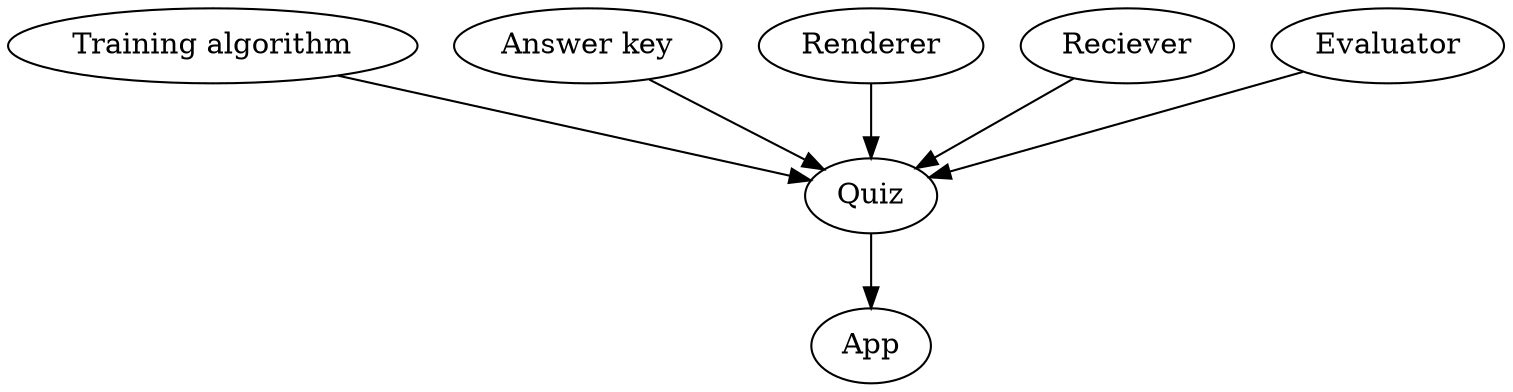 /**
 * Class diagram for Memory Trainer.
 **/
digraph {
    // Independent nodes -> Dependent nodes
    "Training algorithm"
    "Quiz" -> "App"
    "Training algorithm" -> "Quiz"
    "Answer key" -> "Quiz"
    "Renderer" -> "Quiz"
    "Reciever" -> "Quiz"
    "Evaluator" -> "Quiz"
}

